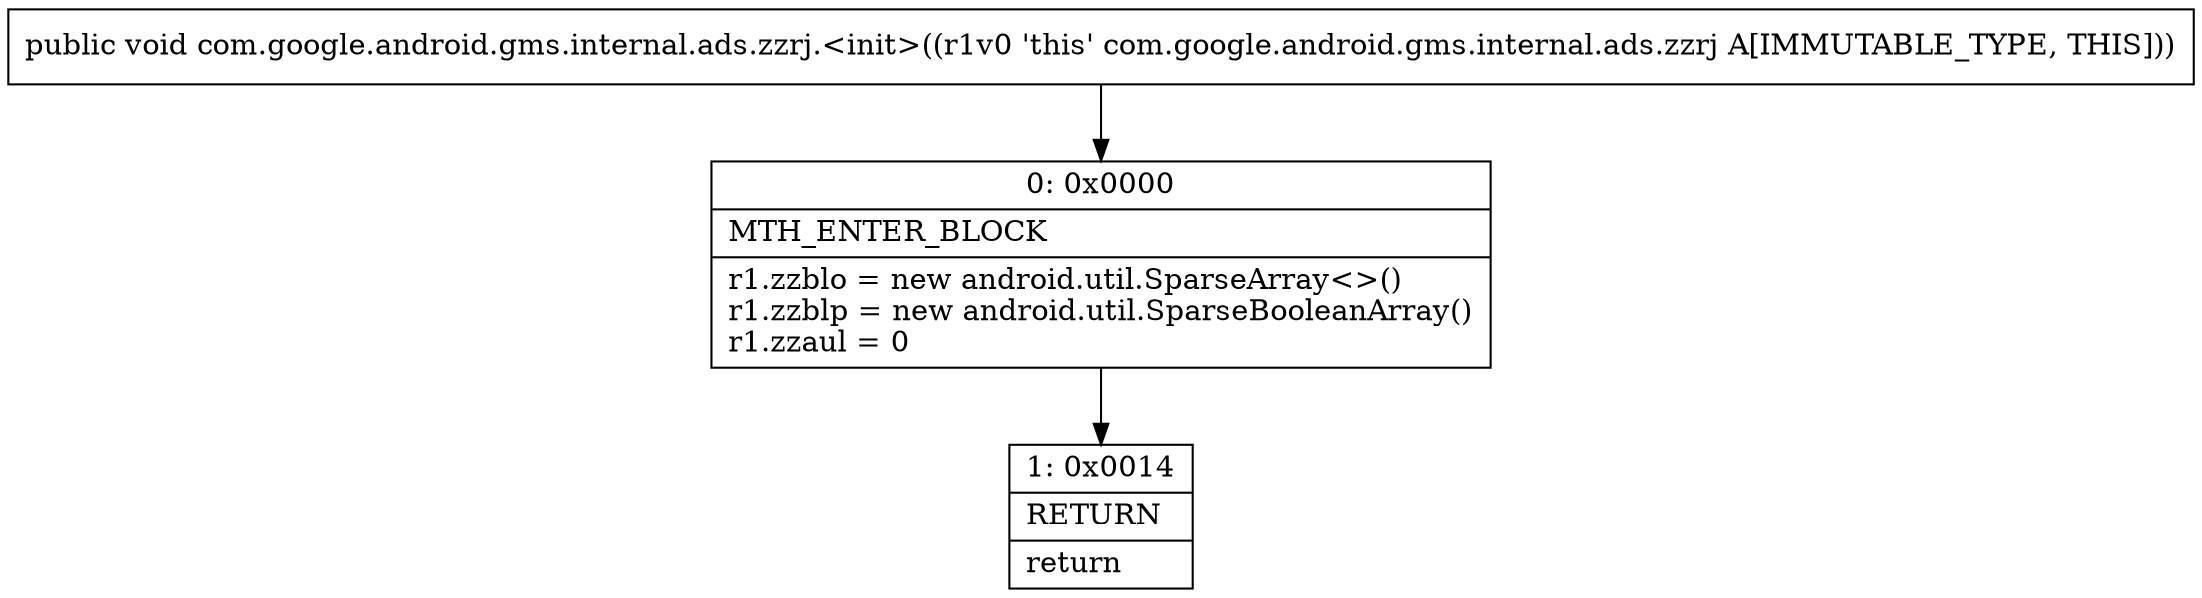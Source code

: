 digraph "CFG forcom.google.android.gms.internal.ads.zzrj.\<init\>()V" {
Node_0 [shape=record,label="{0\:\ 0x0000|MTH_ENTER_BLOCK\l|r1.zzblo = new android.util.SparseArray\<\>()\lr1.zzblp = new android.util.SparseBooleanArray()\lr1.zzaul = 0\l}"];
Node_1 [shape=record,label="{1\:\ 0x0014|RETURN\l|return\l}"];
MethodNode[shape=record,label="{public void com.google.android.gms.internal.ads.zzrj.\<init\>((r1v0 'this' com.google.android.gms.internal.ads.zzrj A[IMMUTABLE_TYPE, THIS])) }"];
MethodNode -> Node_0;
Node_0 -> Node_1;
}

